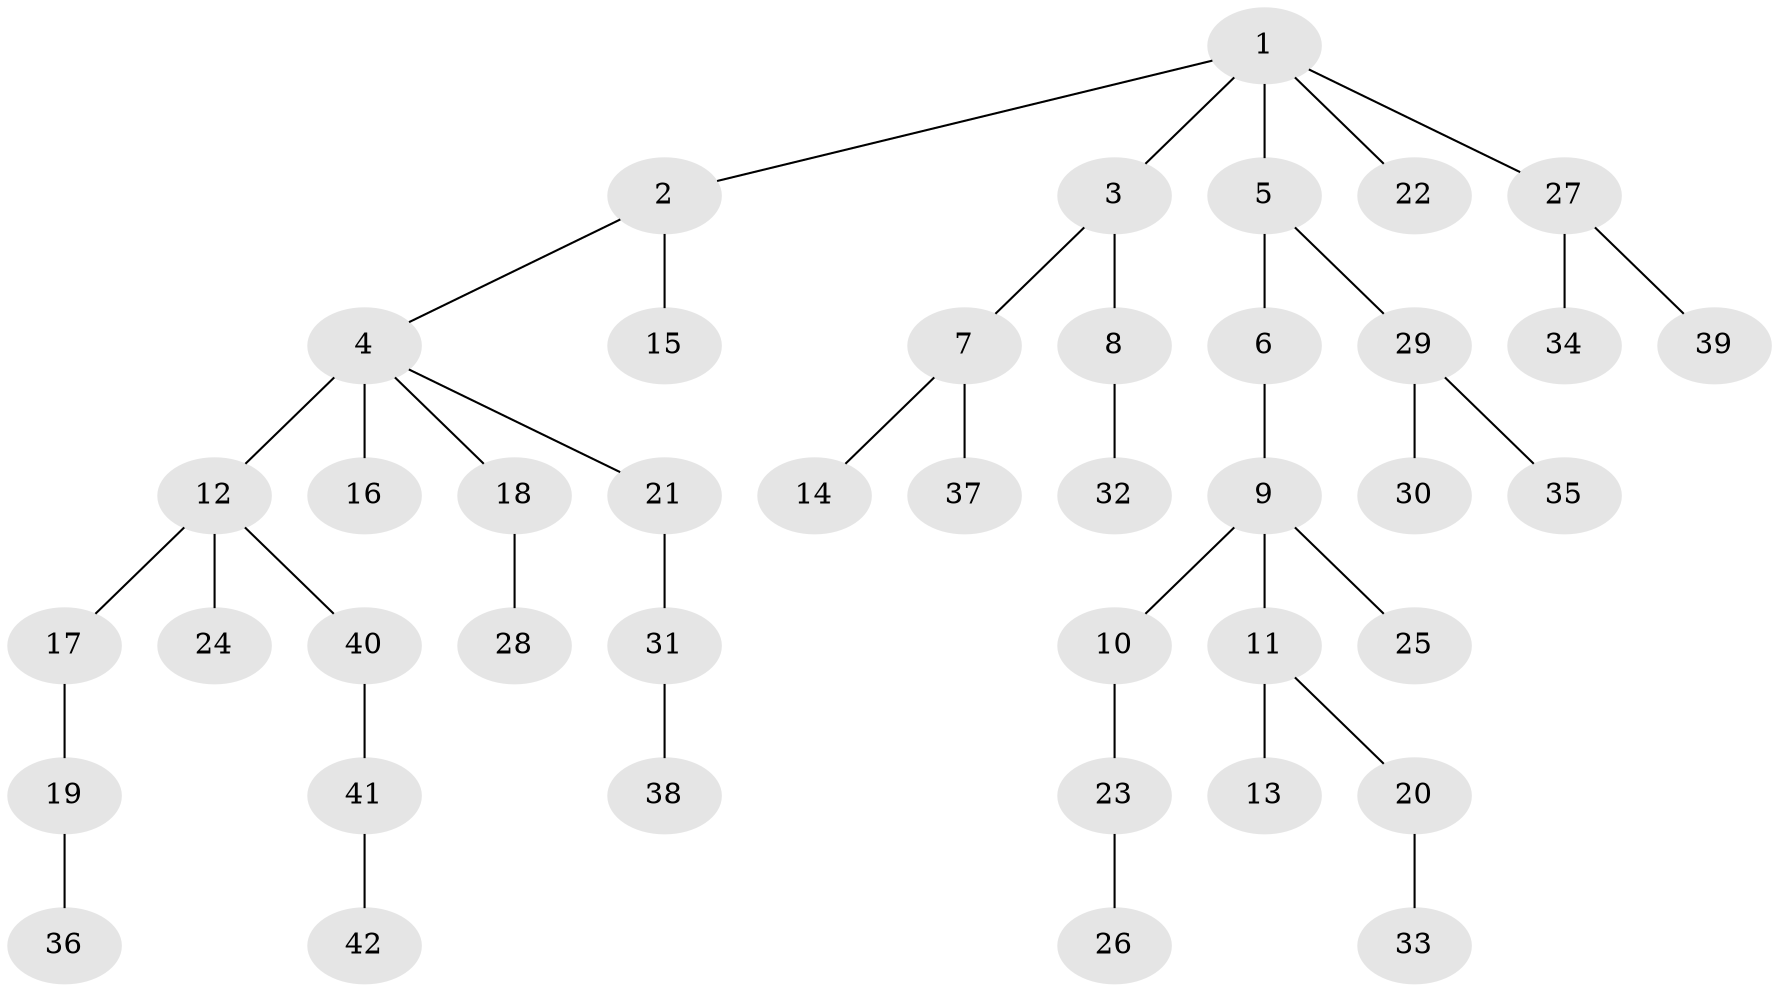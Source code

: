 // original degree distribution, {6: 0.01904761904761905, 4: 0.02857142857142857, 5: 0.047619047619047616, 7: 0.009523809523809525, 2: 0.26666666666666666, 3: 0.14285714285714285, 1: 0.4857142857142857}
// Generated by graph-tools (version 1.1) at 2025/51/03/04/25 22:51:49]
// undirected, 42 vertices, 41 edges
graph export_dot {
  node [color=gray90,style=filled];
  1;
  2;
  3;
  4;
  5;
  6;
  7;
  8;
  9;
  10;
  11;
  12;
  13;
  14;
  15;
  16;
  17;
  18;
  19;
  20;
  21;
  22;
  23;
  24;
  25;
  26;
  27;
  28;
  29;
  30;
  31;
  32;
  33;
  34;
  35;
  36;
  37;
  38;
  39;
  40;
  41;
  42;
  1 -- 2 [weight=1.0];
  1 -- 3 [weight=1.0];
  1 -- 5 [weight=1.0];
  1 -- 22 [weight=1.0];
  1 -- 27 [weight=1.0];
  2 -- 4 [weight=1.0];
  2 -- 15 [weight=1.0];
  3 -- 7 [weight=1.0];
  3 -- 8 [weight=1.0];
  4 -- 12 [weight=2.0];
  4 -- 16 [weight=2.0];
  4 -- 18 [weight=1.0];
  4 -- 21 [weight=1.0];
  5 -- 6 [weight=1.0];
  5 -- 29 [weight=1.0];
  6 -- 9 [weight=2.0];
  7 -- 14 [weight=1.0];
  7 -- 37 [weight=1.0];
  8 -- 32 [weight=1.0];
  9 -- 10 [weight=1.0];
  9 -- 11 [weight=1.0];
  9 -- 25 [weight=1.0];
  10 -- 23 [weight=1.0];
  11 -- 13 [weight=1.0];
  11 -- 20 [weight=1.0];
  12 -- 17 [weight=1.0];
  12 -- 24 [weight=1.0];
  12 -- 40 [weight=1.0];
  17 -- 19 [weight=1.0];
  18 -- 28 [weight=1.0];
  19 -- 36 [weight=1.0];
  20 -- 33 [weight=1.0];
  21 -- 31 [weight=1.0];
  23 -- 26 [weight=4.0];
  27 -- 34 [weight=1.0];
  27 -- 39 [weight=1.0];
  29 -- 30 [weight=1.0];
  29 -- 35 [weight=1.0];
  31 -- 38 [weight=1.0];
  40 -- 41 [weight=1.0];
  41 -- 42 [weight=1.0];
}

